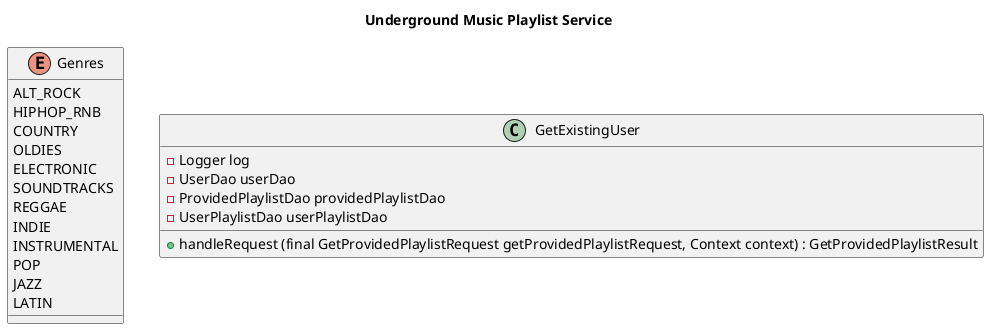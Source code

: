 @startuml
'https://plantuml.com/class-diagram

title Underground Music Playlist Service

enum Genres {
    ALT_ROCK
    HIPHOP_RNB
    COUNTRY
    OLDIES
    ELECTRONIC
    SOUNDTRACKS
    REGGAE
    INDIE
    INSTRUMENTAL
    POP
    JAZZ
    LATIN
}

class GetExistingUser {
    -Logger log
    -UserDao userDao
    -ProvidedPlaylistDao providedPlaylistDao
    -UserPlaylistDao userPlaylistDao
    +handleRequest (final GetProvidedPlaylistRequest getProvidedPlaylistRequest, Context context) : GetProvidedPlaylistResult
}

@enduml
